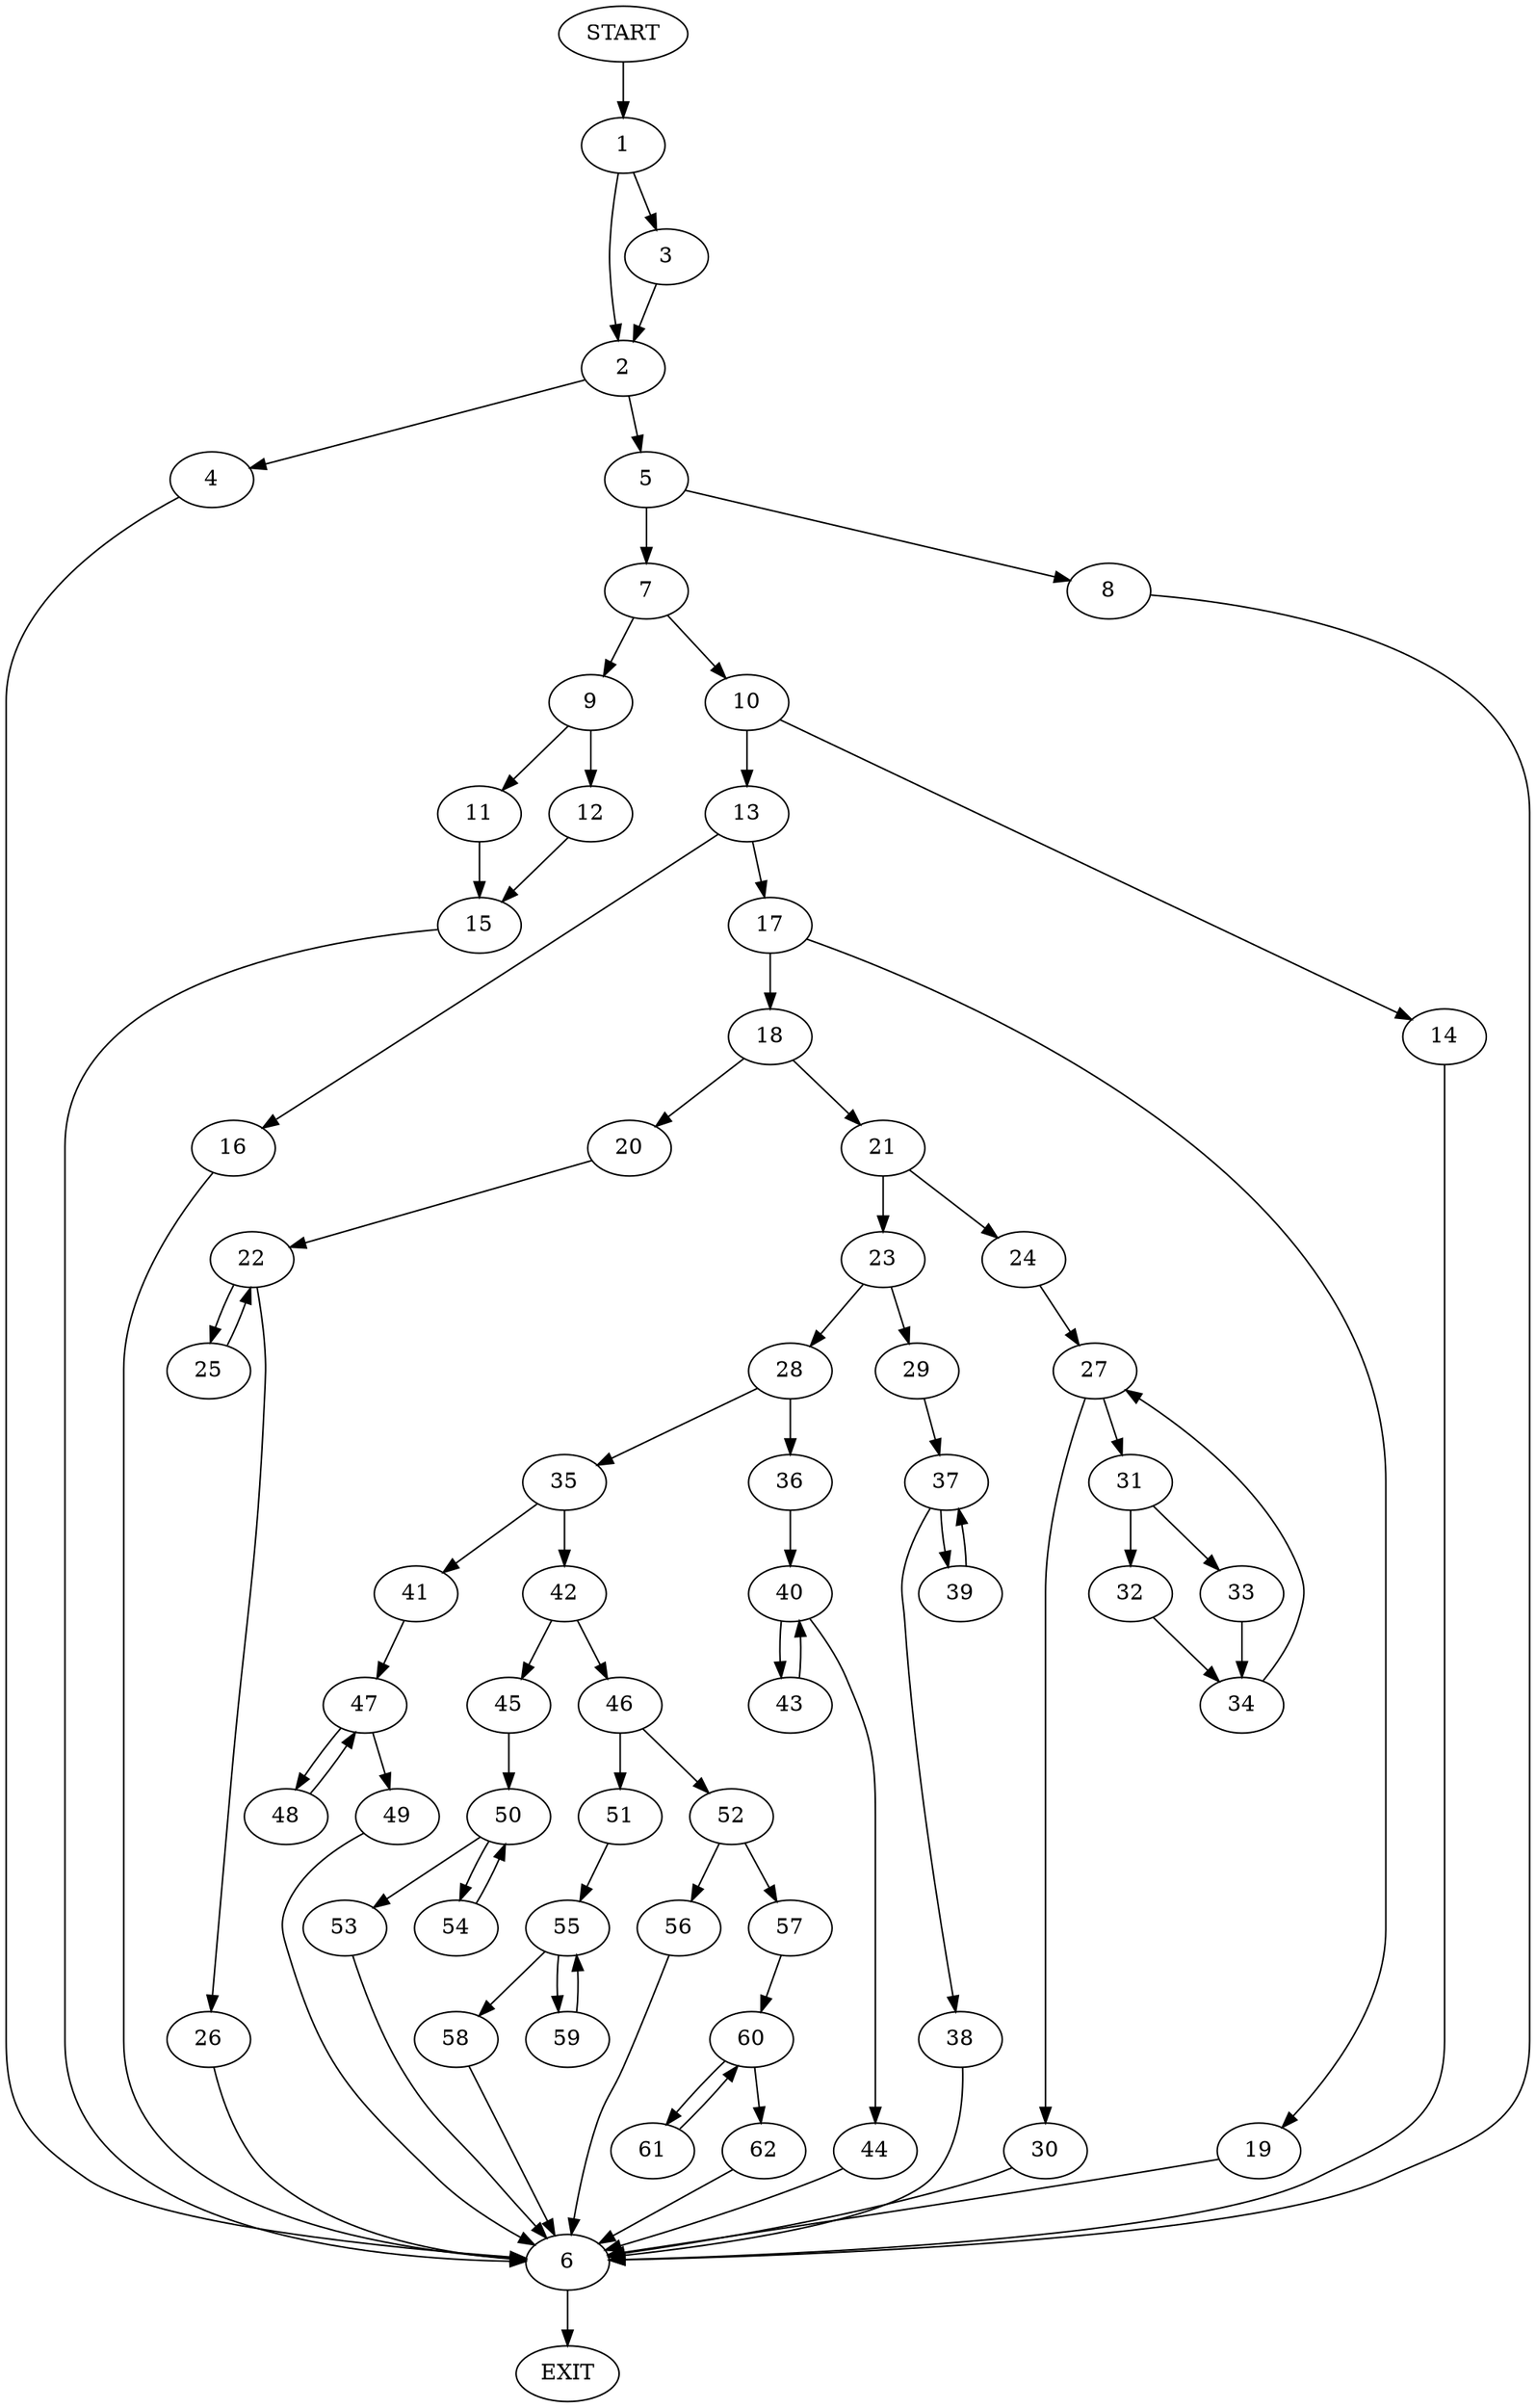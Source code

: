 digraph {
0 [label="START"]
63 [label="EXIT"]
0 -> 1
1 -> 2
1 -> 3
2 -> 4
2 -> 5
3 -> 2
4 -> 6
5 -> 7
5 -> 8
6 -> 63
7 -> 9
7 -> 10
8 -> 6
9 -> 11
9 -> 12
10 -> 13
10 -> 14
11 -> 15
12 -> 15
15 -> 6
13 -> 16
13 -> 17
14 -> 6
16 -> 6
17 -> 18
17 -> 19
18 -> 20
18 -> 21
19 -> 6
20 -> 22
21 -> 23
21 -> 24
22 -> 25
22 -> 26
26 -> 6
25 -> 22
24 -> 27
23 -> 28
23 -> 29
27 -> 30
27 -> 31
31 -> 32
31 -> 33
30 -> 6
33 -> 34
32 -> 34
34 -> 27
28 -> 35
28 -> 36
29 -> 37
37 -> 38
37 -> 39
38 -> 6
39 -> 37
36 -> 40
35 -> 41
35 -> 42
40 -> 43
40 -> 44
43 -> 40
44 -> 6
42 -> 45
42 -> 46
41 -> 47
47 -> 48
47 -> 49
48 -> 47
49 -> 6
45 -> 50
46 -> 51
46 -> 52
50 -> 53
50 -> 54
53 -> 6
54 -> 50
51 -> 55
52 -> 56
52 -> 57
55 -> 58
55 -> 59
58 -> 6
59 -> 55
57 -> 60
56 -> 6
60 -> 61
60 -> 62
61 -> 60
62 -> 6
}
